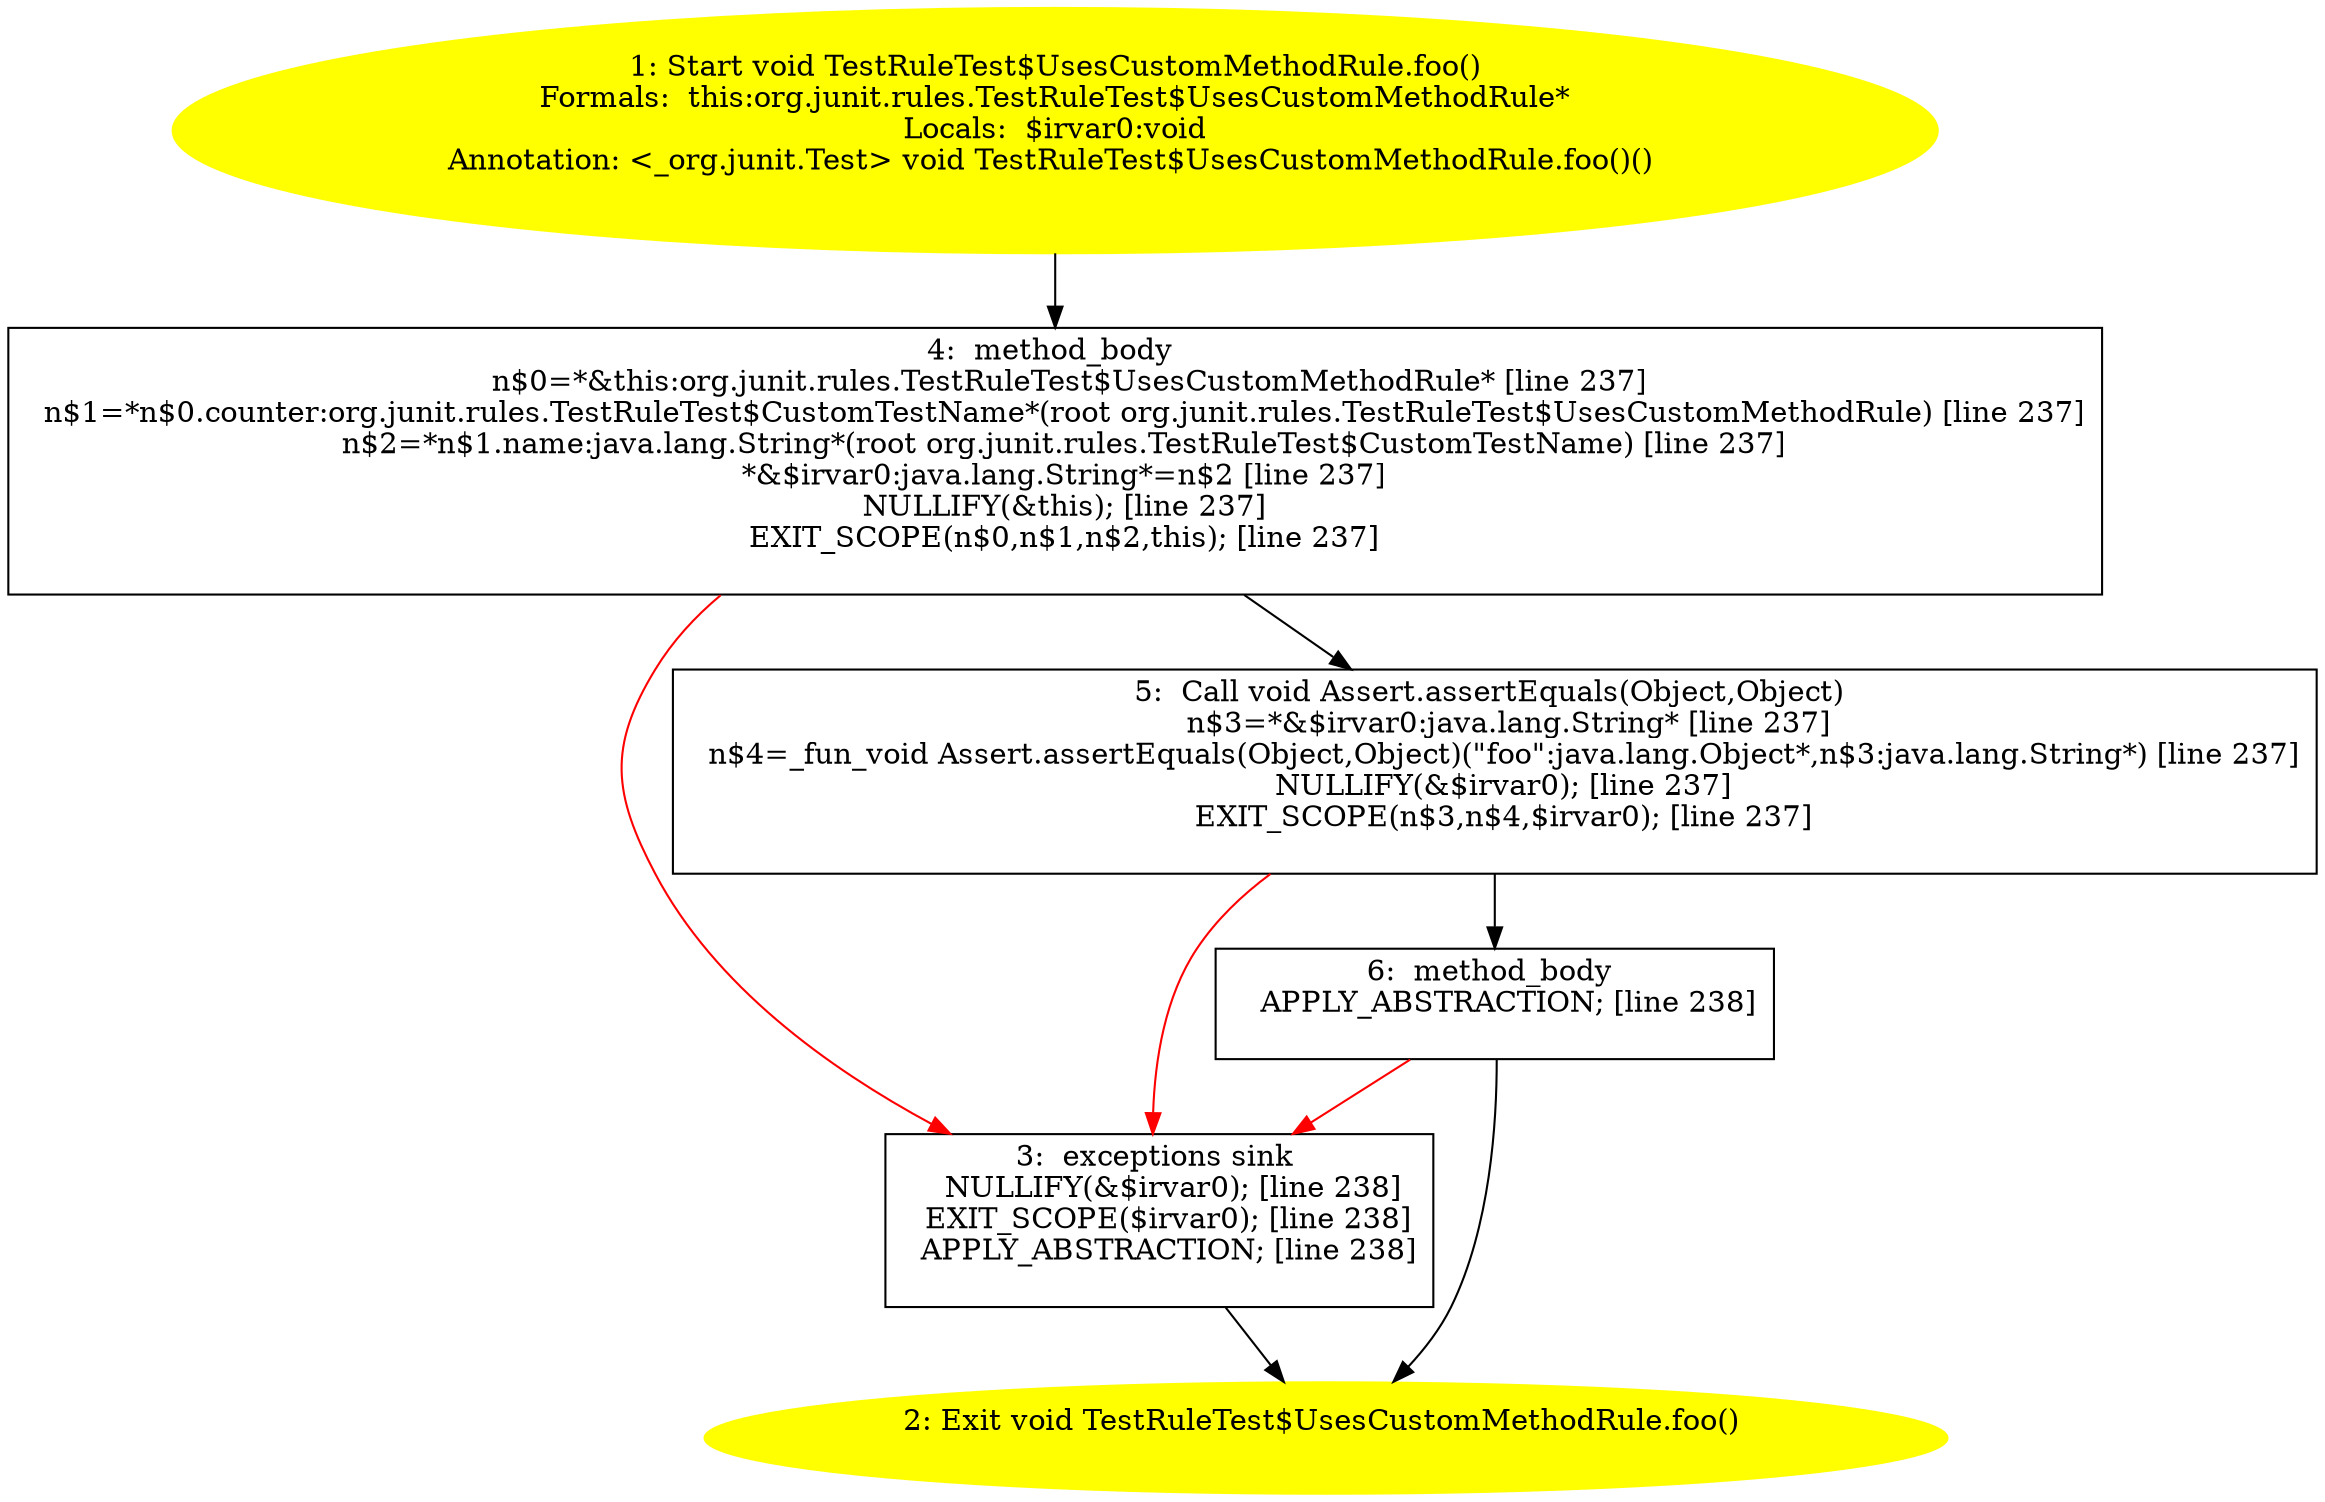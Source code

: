 /* @generated */
digraph cfg {
"org.junit.rules.TestRuleTest$UsesCustomMethodRule.foo():void.cc38f208bff8617a9f897505760cfbc4_1" [label="1: Start void TestRuleTest$UsesCustomMethodRule.foo()\nFormals:  this:org.junit.rules.TestRuleTest$UsesCustomMethodRule*\nLocals:  $irvar0:void\nAnnotation: <_org.junit.Test> void TestRuleTest$UsesCustomMethodRule.foo()() \n  " color=yellow style=filled]
	

	 "org.junit.rules.TestRuleTest$UsesCustomMethodRule.foo():void.cc38f208bff8617a9f897505760cfbc4_1" -> "org.junit.rules.TestRuleTest$UsesCustomMethodRule.foo():void.cc38f208bff8617a9f897505760cfbc4_4" ;
"org.junit.rules.TestRuleTest$UsesCustomMethodRule.foo():void.cc38f208bff8617a9f897505760cfbc4_2" [label="2: Exit void TestRuleTest$UsesCustomMethodRule.foo() \n  " color=yellow style=filled]
	

"org.junit.rules.TestRuleTest$UsesCustomMethodRule.foo():void.cc38f208bff8617a9f897505760cfbc4_3" [label="3:  exceptions sink \n   NULLIFY(&$irvar0); [line 238]\n  EXIT_SCOPE($irvar0); [line 238]\n  APPLY_ABSTRACTION; [line 238]\n " shape="box"]
	

	 "org.junit.rules.TestRuleTest$UsesCustomMethodRule.foo():void.cc38f208bff8617a9f897505760cfbc4_3" -> "org.junit.rules.TestRuleTest$UsesCustomMethodRule.foo():void.cc38f208bff8617a9f897505760cfbc4_2" ;
"org.junit.rules.TestRuleTest$UsesCustomMethodRule.foo():void.cc38f208bff8617a9f897505760cfbc4_4" [label="4:  method_body \n   n$0=*&this:org.junit.rules.TestRuleTest$UsesCustomMethodRule* [line 237]\n  n$1=*n$0.counter:org.junit.rules.TestRuleTest$CustomTestName*(root org.junit.rules.TestRuleTest$UsesCustomMethodRule) [line 237]\n  n$2=*n$1.name:java.lang.String*(root org.junit.rules.TestRuleTest$CustomTestName) [line 237]\n  *&$irvar0:java.lang.String*=n$2 [line 237]\n  NULLIFY(&this); [line 237]\n  EXIT_SCOPE(n$0,n$1,n$2,this); [line 237]\n " shape="box"]
	

	 "org.junit.rules.TestRuleTest$UsesCustomMethodRule.foo():void.cc38f208bff8617a9f897505760cfbc4_4" -> "org.junit.rules.TestRuleTest$UsesCustomMethodRule.foo():void.cc38f208bff8617a9f897505760cfbc4_5" ;
	 "org.junit.rules.TestRuleTest$UsesCustomMethodRule.foo():void.cc38f208bff8617a9f897505760cfbc4_4" -> "org.junit.rules.TestRuleTest$UsesCustomMethodRule.foo():void.cc38f208bff8617a9f897505760cfbc4_3" [color="red" ];
"org.junit.rules.TestRuleTest$UsesCustomMethodRule.foo():void.cc38f208bff8617a9f897505760cfbc4_5" [label="5:  Call void Assert.assertEquals(Object,Object) \n   n$3=*&$irvar0:java.lang.String* [line 237]\n  n$4=_fun_void Assert.assertEquals(Object,Object)(\"foo\":java.lang.Object*,n$3:java.lang.String*) [line 237]\n  NULLIFY(&$irvar0); [line 237]\n  EXIT_SCOPE(n$3,n$4,$irvar0); [line 237]\n " shape="box"]
	

	 "org.junit.rules.TestRuleTest$UsesCustomMethodRule.foo():void.cc38f208bff8617a9f897505760cfbc4_5" -> "org.junit.rules.TestRuleTest$UsesCustomMethodRule.foo():void.cc38f208bff8617a9f897505760cfbc4_6" ;
	 "org.junit.rules.TestRuleTest$UsesCustomMethodRule.foo():void.cc38f208bff8617a9f897505760cfbc4_5" -> "org.junit.rules.TestRuleTest$UsesCustomMethodRule.foo():void.cc38f208bff8617a9f897505760cfbc4_3" [color="red" ];
"org.junit.rules.TestRuleTest$UsesCustomMethodRule.foo():void.cc38f208bff8617a9f897505760cfbc4_6" [label="6:  method_body \n   APPLY_ABSTRACTION; [line 238]\n " shape="box"]
	

	 "org.junit.rules.TestRuleTest$UsesCustomMethodRule.foo():void.cc38f208bff8617a9f897505760cfbc4_6" -> "org.junit.rules.TestRuleTest$UsesCustomMethodRule.foo():void.cc38f208bff8617a9f897505760cfbc4_2" ;
	 "org.junit.rules.TestRuleTest$UsesCustomMethodRule.foo():void.cc38f208bff8617a9f897505760cfbc4_6" -> "org.junit.rules.TestRuleTest$UsesCustomMethodRule.foo():void.cc38f208bff8617a9f897505760cfbc4_3" [color="red" ];
}
